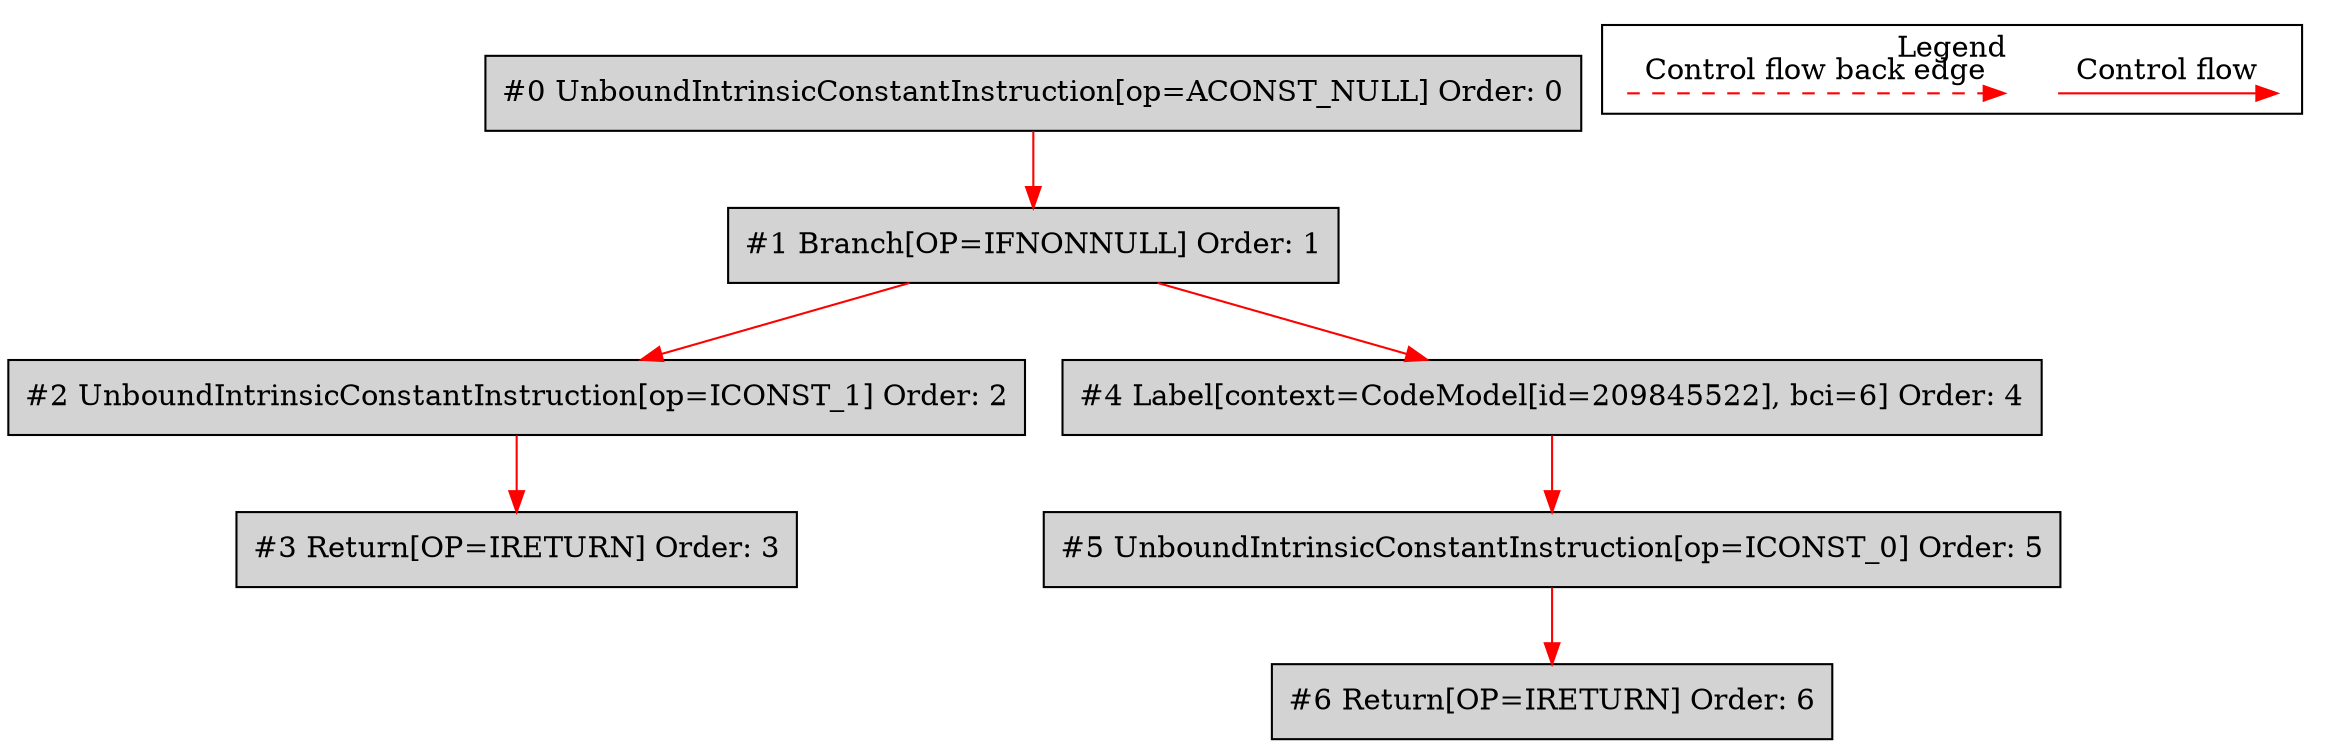 digraph {
 ordering="in";
 node0[label="#0 UnboundIntrinsicConstantInstruction[op=ACONST_NULL] Order: 0", shape=box, fillcolor=lightgrey, style=filled];
 node1[label="#1 Branch[OP=IFNONNULL] Order: 1", shape=box, fillcolor=lightgrey, style=filled];
 node2[label="#2 UnboundIntrinsicConstantInstruction[op=ICONST_1] Order: 2", shape=box, fillcolor=lightgrey, style=filled];
 node3[label="#3 Return[OP=IRETURN] Order: 3", shape=box, fillcolor=lightgrey, style=filled];
 node4[label="#4 Label[context=CodeModel[id=209845522], bci=6] Order: 4", shape=box, fillcolor=lightgrey, style=filled];
 node5[label="#5 UnboundIntrinsicConstantInstruction[op=ICONST_0] Order: 5", shape=box, fillcolor=lightgrey, style=filled];
 node6[label="#6 Return[OP=IRETURN] Order: 6", shape=box, fillcolor=lightgrey, style=filled];
 node0 -> node1[color=red];
 node1 -> node2[color=red];
 node2 -> node3[color=red];
 node1 -> node4[color=red];
 node4 -> node5[color=red];
 node5 -> node6[color=red];
 subgraph cluster_000 {
  label = "Legend";
  node [shape=point]
  {
   rank=same;
   c0 [style = invis];
   c1 [style = invis];
   c2 [style = invis];
   c3 [style = invis];
  }
  c0 -> c1 [label="Control flow", style=solid, color=red]
  c2 -> c3 [label="Control flow back edge", style=dashed, color=red]
 }

}
